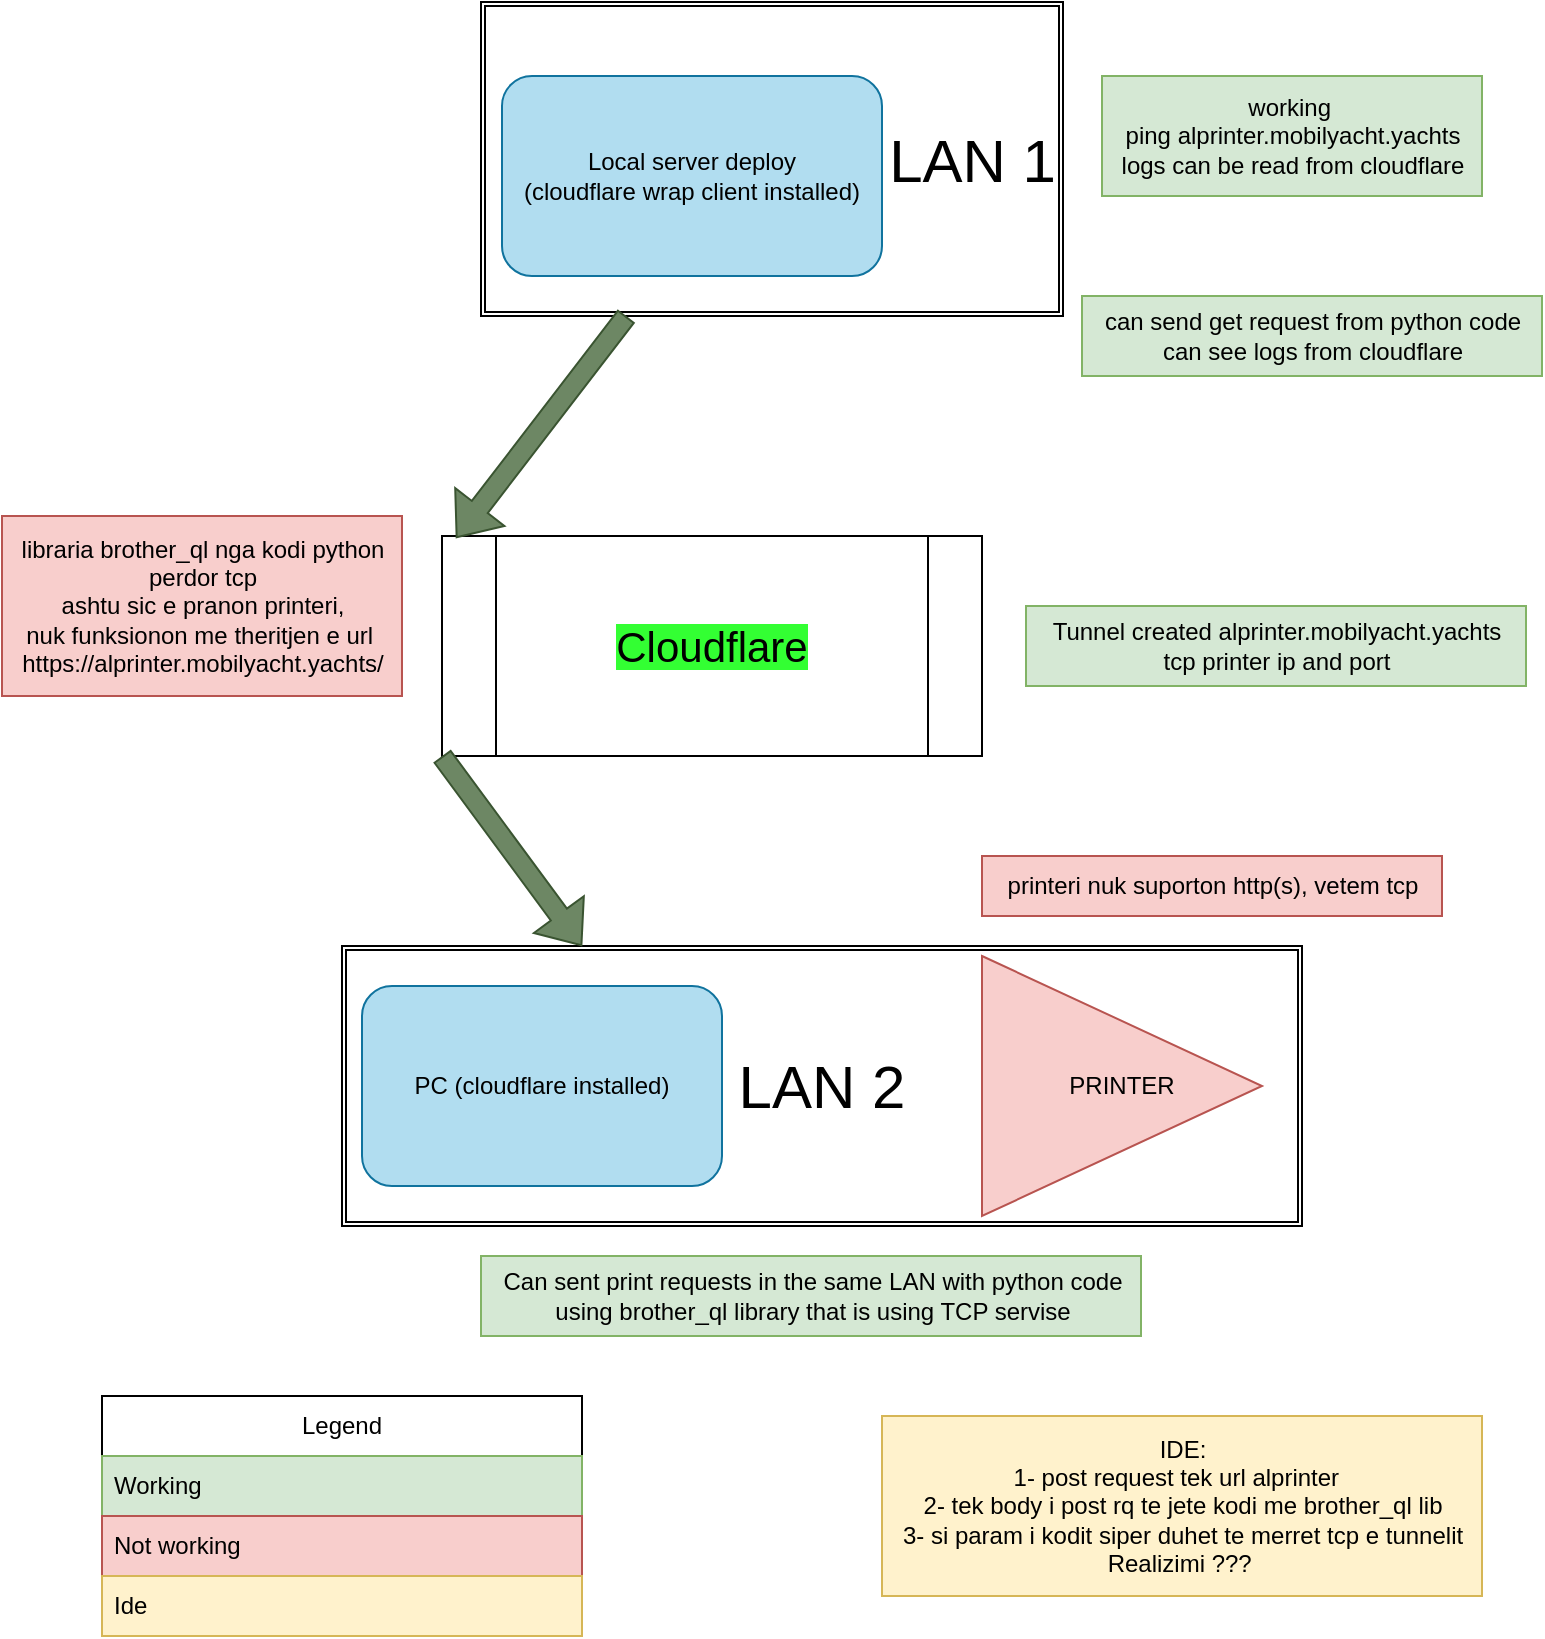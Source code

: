 <mxfile version="24.6.4" type="github">
  <diagram id="C5RBs43oDa-KdzZeNtuy" name="Page-1">
    <mxGraphModel dx="1434" dy="900" grid="1" gridSize="10" guides="1" tooltips="1" connect="1" arrows="1" fold="1" page="1" pageScale="1" pageWidth="827" pageHeight="1169" math="0" shadow="0">
      <root>
        <mxCell id="WIyWlLk6GJQsqaUBKTNV-0" />
        <mxCell id="WIyWlLk6GJQsqaUBKTNV-1" parent="WIyWlLk6GJQsqaUBKTNV-0" />
        <mxCell id="3Fa9ECSKXKnsgaUjSohv-4" value="&lt;font style=&quot;font-size: 30px;&quot;&gt;LAN 1&lt;/font&gt;" style="shape=ext;double=1;rounded=0;whiteSpace=wrap;html=1;align=right;" vertex="1" parent="WIyWlLk6GJQsqaUBKTNV-1">
          <mxGeometry x="279.5" y="13" width="291" height="157" as="geometry" />
        </mxCell>
        <mxCell id="3Fa9ECSKXKnsgaUjSohv-3" value="&lt;font style=&quot;font-size: 30px;&quot;&gt;LAN 2&lt;/font&gt;" style="shape=ext;double=1;rounded=0;whiteSpace=wrap;html=1;" vertex="1" parent="WIyWlLk6GJQsqaUBKTNV-1">
          <mxGeometry x="210" y="485" width="480" height="140" as="geometry" />
        </mxCell>
        <mxCell id="WIyWlLk6GJQsqaUBKTNV-3" value="Local server deploy&lt;div&gt;(cloudflare wrap client installed)&lt;/div&gt;" style="rounded=1;whiteSpace=wrap;html=1;fontSize=12;glass=0;strokeWidth=1;shadow=0;fillColor=#b1ddf0;strokeColor=#10739e;" parent="WIyWlLk6GJQsqaUBKTNV-1" vertex="1">
          <mxGeometry x="290" y="50" width="190" height="100" as="geometry" />
        </mxCell>
        <mxCell id="WIyWlLk6GJQsqaUBKTNV-11" value="PC (cloudflare installed)" style="rounded=1;whiteSpace=wrap;html=1;fontSize=12;glass=0;strokeWidth=1;shadow=0;fillColor=#b1ddf0;strokeColor=#10739e;" parent="WIyWlLk6GJQsqaUBKTNV-1" vertex="1">
          <mxGeometry x="220" y="505" width="180" height="100" as="geometry" />
        </mxCell>
        <mxCell id="3Fa9ECSKXKnsgaUjSohv-2" value="PRINTER" style="triangle;whiteSpace=wrap;html=1;fillColor=#f8cecc;strokeColor=#b85450;" vertex="1" parent="WIyWlLk6GJQsqaUBKTNV-1">
          <mxGeometry x="530" y="490" width="140" height="130" as="geometry" />
        </mxCell>
        <mxCell id="3Fa9ECSKXKnsgaUjSohv-5" value="&lt;span style=&quot;font-size: 21px; background-color: rgb(51, 255, 51);&quot;&gt;Cloudflare&lt;/span&gt;" style="shape=process;whiteSpace=wrap;html=1;backgroundOutline=1;" vertex="1" parent="WIyWlLk6GJQsqaUBKTNV-1">
          <mxGeometry x="260" y="280" width="270" height="110" as="geometry" />
        </mxCell>
        <mxCell id="3Fa9ECSKXKnsgaUjSohv-6" value="" style="shape=flexArrow;endArrow=classic;html=1;rounded=0;exitX=0.25;exitY=1;exitDx=0;exitDy=0;entryX=0.026;entryY=0.009;entryDx=0;entryDy=0;entryPerimeter=0;fillColor=#6d8764;strokeColor=#3A5431;" edge="1" parent="WIyWlLk6GJQsqaUBKTNV-1" source="3Fa9ECSKXKnsgaUjSohv-4" target="3Fa9ECSKXKnsgaUjSohv-5">
          <mxGeometry width="50" height="50" relative="1" as="geometry">
            <mxPoint x="320" y="460" as="sourcePoint" />
            <mxPoint x="370" y="410" as="targetPoint" />
          </mxGeometry>
        </mxCell>
        <mxCell id="3Fa9ECSKXKnsgaUjSohv-7" value="working&amp;nbsp;&lt;div&gt;ping&amp;nbsp;&lt;span style=&quot;background-color: initial;&quot;&gt;alprinter.mobilyacht.yachts&lt;/span&gt;&lt;div&gt;&lt;div&gt;logs can be read from cloudflare&lt;/div&gt;&lt;/div&gt;&lt;/div&gt;" style="text;html=1;align=center;verticalAlign=middle;resizable=0;points=[];autosize=1;strokeColor=#82b366;fillColor=#d5e8d4;" vertex="1" parent="WIyWlLk6GJQsqaUBKTNV-1">
          <mxGeometry x="590" y="50" width="190" height="60" as="geometry" />
        </mxCell>
        <mxCell id="3Fa9ECSKXKnsgaUjSohv-8" value="can send get request from python code&lt;div&gt;can see logs from cloudflare&lt;/div&gt;" style="text;html=1;align=center;verticalAlign=middle;resizable=0;points=[];autosize=1;strokeColor=#82b366;fillColor=#d5e8d4;" vertex="1" parent="WIyWlLk6GJQsqaUBKTNV-1">
          <mxGeometry x="580" y="160" width="230" height="40" as="geometry" />
        </mxCell>
        <mxCell id="3Fa9ECSKXKnsgaUjSohv-9" value="Can sent print requests in the same LAN with python code&lt;div&gt;using brother_ql library that is using TCP servise&lt;/div&gt;" style="text;html=1;align=center;verticalAlign=middle;resizable=0;points=[];autosize=1;strokeColor=#82b366;fillColor=#d5e8d4;" vertex="1" parent="WIyWlLk6GJQsqaUBKTNV-1">
          <mxGeometry x="279.5" y="640" width="330" height="40" as="geometry" />
        </mxCell>
        <mxCell id="3Fa9ECSKXKnsgaUjSohv-10" value="Tunnel created alprinter.mobilyacht.yachts&lt;div&gt;&lt;span style=&quot;background-color: initial;&quot;&gt;tcp printer ip and port&lt;/span&gt;&lt;/div&gt;" style="text;html=1;align=center;verticalAlign=middle;resizable=0;points=[];autosize=1;strokeColor=#82b366;fillColor=#d5e8d4;" vertex="1" parent="WIyWlLk6GJQsqaUBKTNV-1">
          <mxGeometry x="552" y="315" width="250" height="40" as="geometry" />
        </mxCell>
        <mxCell id="3Fa9ECSKXKnsgaUjSohv-12" value="printeri nuk suporton http(s), vetem tcp" style="text;html=1;align=center;verticalAlign=middle;resizable=0;points=[];autosize=1;strokeColor=#b85450;fillColor=#f8cecc;" vertex="1" parent="WIyWlLk6GJQsqaUBKTNV-1">
          <mxGeometry x="530" y="440" width="230" height="30" as="geometry" />
        </mxCell>
        <mxCell id="3Fa9ECSKXKnsgaUjSohv-13" value="libraria brother_ql nga kodi python&lt;div&gt;perdor tcp&lt;div&gt;&amp;nbsp;ashtu sic e pranon printeri,&amp;nbsp;&lt;/div&gt;&lt;div&gt;nuk funksionon me theritjen e url&amp;nbsp;&lt;/div&gt;&lt;div&gt;https://alprinter.mobilyacht.yachts/&lt;br&gt;&lt;/div&gt;&lt;/div&gt;" style="text;html=1;align=center;verticalAlign=middle;resizable=0;points=[];autosize=1;strokeColor=#b85450;fillColor=#f8cecc;" vertex="1" parent="WIyWlLk6GJQsqaUBKTNV-1">
          <mxGeometry x="40" y="270" width="200" height="90" as="geometry" />
        </mxCell>
        <mxCell id="3Fa9ECSKXKnsgaUjSohv-14" value="IDE:&lt;div&gt;1- post request tek url alprinter&amp;nbsp;&amp;nbsp;&lt;/div&gt;&lt;div&gt;2- tek body i post rq te jete kodi me brother_ql lib&lt;/div&gt;&lt;div&gt;3- si param i kodit siper duhet te merret tcp e tunnelit&lt;/div&gt;&lt;div&gt;Realizimi ???&amp;nbsp;&lt;/div&gt;" style="text;html=1;align=center;verticalAlign=middle;resizable=0;points=[];autosize=1;strokeColor=#d6b656;fillColor=#fff2cc;" vertex="1" parent="WIyWlLk6GJQsqaUBKTNV-1">
          <mxGeometry x="480" y="720" width="300" height="90" as="geometry" />
        </mxCell>
        <mxCell id="3Fa9ECSKXKnsgaUjSohv-15" style="edgeStyle=orthogonalEdgeStyle;rounded=0;orthogonalLoop=1;jettySize=auto;html=1;exitX=0.5;exitY=1;exitDx=0;exitDy=0;" edge="1" parent="WIyWlLk6GJQsqaUBKTNV-1" source="3Fa9ECSKXKnsgaUjSohv-4" target="3Fa9ECSKXKnsgaUjSohv-4">
          <mxGeometry relative="1" as="geometry" />
        </mxCell>
        <mxCell id="3Fa9ECSKXKnsgaUjSohv-18" value="Legend" style="swimlane;fontStyle=0;childLayout=stackLayout;horizontal=1;startSize=30;horizontalStack=0;resizeParent=1;resizeParentMax=0;resizeLast=0;collapsible=1;marginBottom=0;whiteSpace=wrap;html=1;" vertex="1" parent="WIyWlLk6GJQsqaUBKTNV-1">
          <mxGeometry x="90" y="710" width="240" height="120" as="geometry" />
        </mxCell>
        <mxCell id="3Fa9ECSKXKnsgaUjSohv-19" value="Working" style="text;strokeColor=#82b366;fillColor=#d5e8d4;align=left;verticalAlign=middle;spacingLeft=4;spacingRight=4;overflow=hidden;points=[[0,0.5],[1,0.5]];portConstraint=eastwest;rotatable=0;whiteSpace=wrap;html=1;" vertex="1" parent="3Fa9ECSKXKnsgaUjSohv-18">
          <mxGeometry y="30" width="240" height="30" as="geometry" />
        </mxCell>
        <mxCell id="3Fa9ECSKXKnsgaUjSohv-20" value="Not working" style="text;strokeColor=#b85450;fillColor=#f8cecc;align=left;verticalAlign=middle;spacingLeft=4;spacingRight=4;overflow=hidden;points=[[0,0.5],[1,0.5]];portConstraint=eastwest;rotatable=0;whiteSpace=wrap;html=1;" vertex="1" parent="3Fa9ECSKXKnsgaUjSohv-18">
          <mxGeometry y="60" width="240" height="30" as="geometry" />
        </mxCell>
        <mxCell id="3Fa9ECSKXKnsgaUjSohv-21" value="Ide" style="text;strokeColor=#d6b656;fillColor=#fff2cc;align=left;verticalAlign=middle;spacingLeft=4;spacingRight=4;overflow=hidden;points=[[0,0.5],[1,0.5]];portConstraint=eastwest;rotatable=0;whiteSpace=wrap;html=1;" vertex="1" parent="3Fa9ECSKXKnsgaUjSohv-18">
          <mxGeometry y="90" width="240" height="30" as="geometry" />
        </mxCell>
        <mxCell id="3Fa9ECSKXKnsgaUjSohv-23" value="" style="shape=flexArrow;endArrow=classic;html=1;rounded=0;exitX=0;exitY=1;exitDx=0;exitDy=0;entryX=0.25;entryY=0;entryDx=0;entryDy=0;fillColor=#6d8764;strokeColor=#3A5431;" edge="1" parent="WIyWlLk6GJQsqaUBKTNV-1" source="3Fa9ECSKXKnsgaUjSohv-5" target="3Fa9ECSKXKnsgaUjSohv-3">
          <mxGeometry width="50" height="50" relative="1" as="geometry">
            <mxPoint x="322.5" y="400" as="sourcePoint" />
            <mxPoint x="297.5" y="521" as="targetPoint" />
          </mxGeometry>
        </mxCell>
      </root>
    </mxGraphModel>
  </diagram>
</mxfile>
